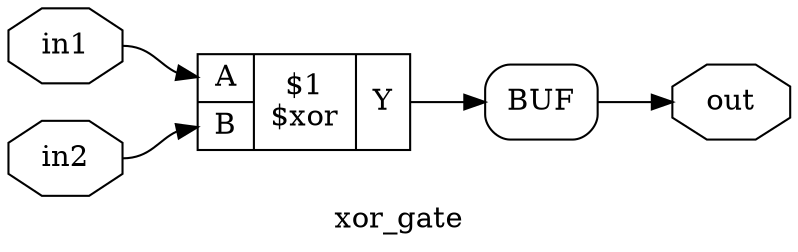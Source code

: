 digraph "xor_gate" {
label="xor_gate";
rankdir="LR";
remincross=true;
n2 [ shape=octagon, label="out", color="black", fontcolor="black" ];
n3 [ shape=octagon, label="in2", color="black", fontcolor="black" ];
n4 [ shape=octagon, label="in1", color="black", fontcolor="black" ];
c8 [ shape=record, label="{{<p5> A|<p6> B}|$1\n$xor|{<p7> Y}}" ];
x0 [shape=box, style=rounded, label="BUF"];
c8:p7:e -> x0:w:w [color="black", label=""];
x0:e:e -> n2:w [color="black", label=""];
n3:e -> c8:p6:w [color="black", label=""];
n4:e -> c8:p5:w [color="black", label=""];
}
